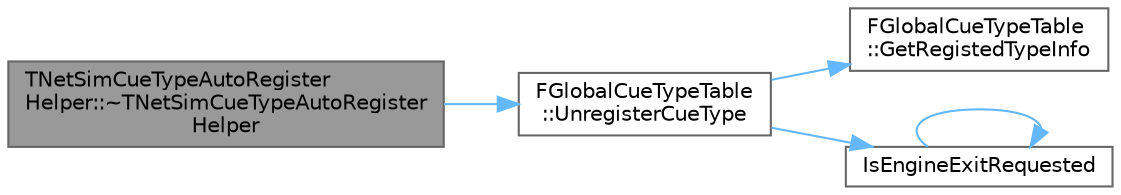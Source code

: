 digraph "TNetSimCueTypeAutoRegisterHelper::~TNetSimCueTypeAutoRegisterHelper"
{
 // INTERACTIVE_SVG=YES
 // LATEX_PDF_SIZE
  bgcolor="transparent";
  edge [fontname=Helvetica,fontsize=10,labelfontname=Helvetica,labelfontsize=10];
  node [fontname=Helvetica,fontsize=10,shape=box,height=0.2,width=0.4];
  rankdir="LR";
  Node1 [id="Node000001",label="TNetSimCueTypeAutoRegister\lHelper::~TNetSimCueTypeAutoRegister\lHelper",height=0.2,width=0.4,color="gray40", fillcolor="grey60", style="filled", fontcolor="black",tooltip=" "];
  Node1 -> Node2 [id="edge1_Node000001_Node000002",color="steelblue1",style="solid",tooltip=" "];
  Node2 [id="Node000002",label="FGlobalCueTypeTable\l::UnregisterCueType",height=0.2,width=0.4,color="grey40", fillcolor="white", style="filled",URL="$df/d90/classFGlobalCueTypeTable.html#a47a50aa63f645501ac0d1b8edbb0a2ba",tooltip=" "];
  Node2 -> Node3 [id="edge2_Node000002_Node000003",color="steelblue1",style="solid",tooltip=" "];
  Node3 [id="Node000003",label="FGlobalCueTypeTable\l::GetRegistedTypeInfo",height=0.2,width=0.4,color="grey40", fillcolor="white", style="filled",URL="$df/d90/classFGlobalCueTypeTable.html#a02a8e175a60223e59ab5e72d8e6876b0",tooltip=" "];
  Node2 -> Node4 [id="edge3_Node000002_Node000004",color="steelblue1",style="solid",tooltip=" "];
  Node4 [id="Node000004",label="IsEngineExitRequested",height=0.2,width=0.4,color="grey40", fillcolor="white", style="filled",URL="$d5/d8c/CoreGlobals_8h.html#a12cd13f710f90a29d5536763ef6a62ea",tooltip=" "];
  Node4 -> Node4 [id="edge4_Node000004_Node000004",color="steelblue1",style="solid",tooltip=" "];
}

